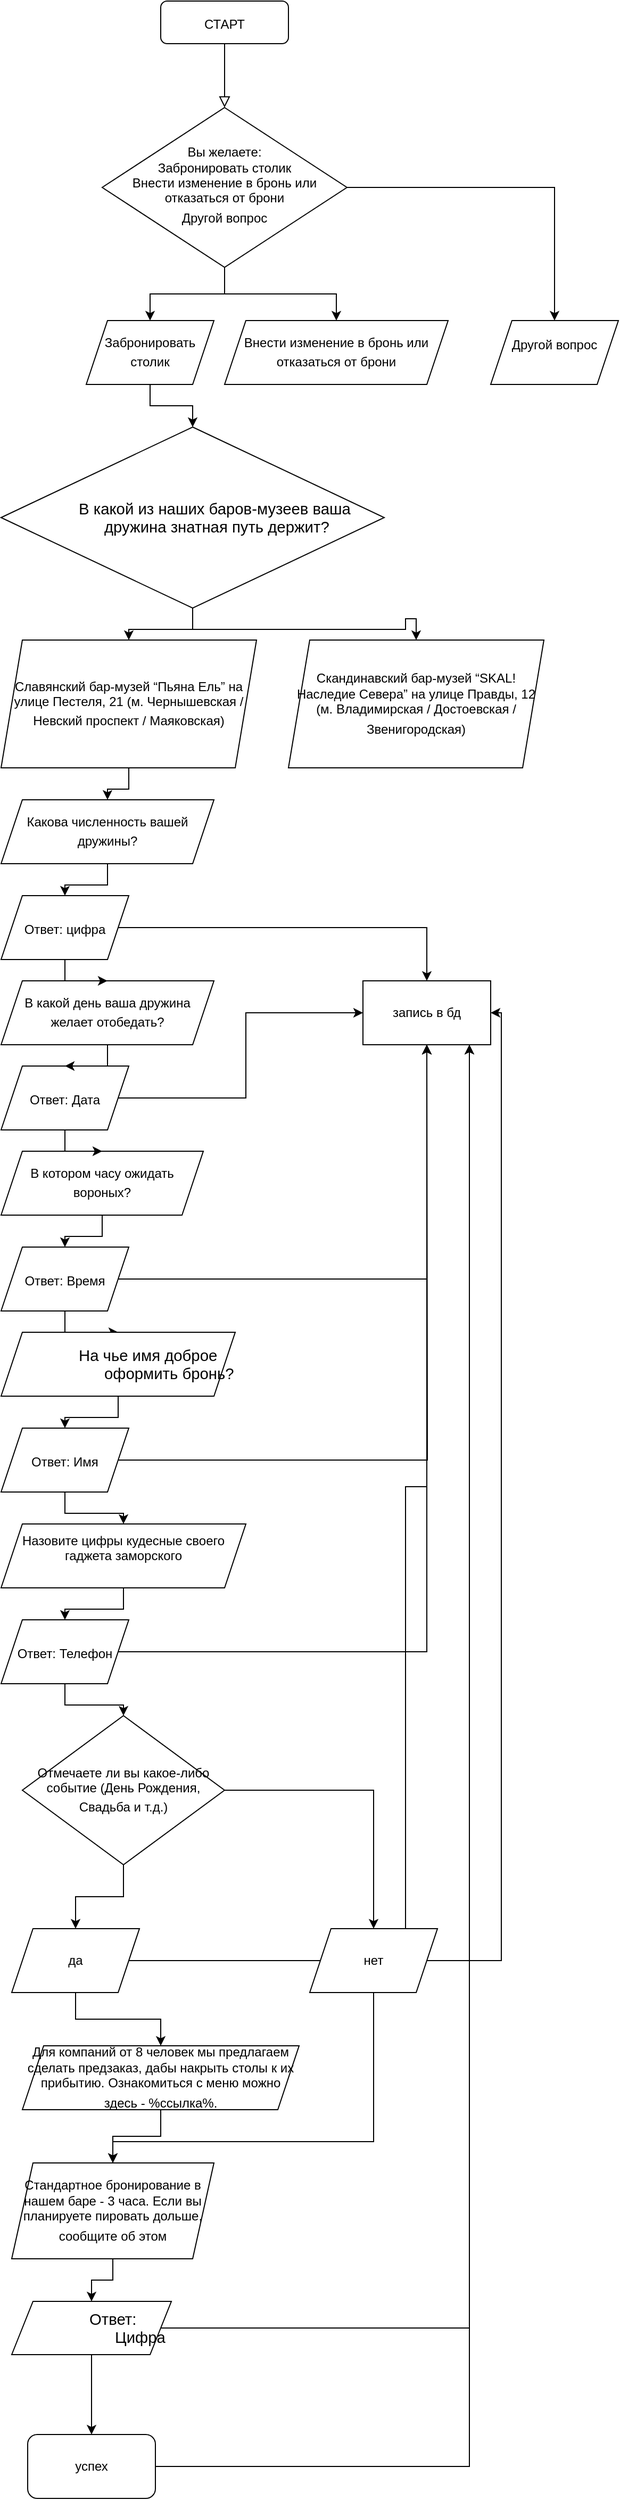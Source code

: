 <mxfile version="21.3.2" type="github">
  <diagram id="C5RBs43oDa-KdzZeNtuy" name="Page-1">
    <mxGraphModel dx="954" dy="616" grid="1" gridSize="10" guides="1" tooltips="1" connect="1" arrows="1" fold="1" page="1" pageScale="1" pageWidth="827" pageHeight="1169" math="0" shadow="0">
      <root>
        <mxCell id="WIyWlLk6GJQsqaUBKTNV-0" />
        <mxCell id="WIyWlLk6GJQsqaUBKTNV-1" parent="WIyWlLk6GJQsqaUBKTNV-0" />
        <mxCell id="WIyWlLk6GJQsqaUBKTNV-2" value="" style="rounded=0;html=1;jettySize=auto;orthogonalLoop=1;fontSize=11;endArrow=block;endFill=0;endSize=8;strokeWidth=1;shadow=0;labelBackgroundColor=none;edgeStyle=orthogonalEdgeStyle;" parent="WIyWlLk6GJQsqaUBKTNV-1" source="WIyWlLk6GJQsqaUBKTNV-3" target="WIyWlLk6GJQsqaUBKTNV-6" edge="1">
          <mxGeometry relative="1" as="geometry" />
        </mxCell>
        <mxCell id="WIyWlLk6GJQsqaUBKTNV-3" value="СТАРТ&lt;span style=&quot;font-size: medium; text-align: start;&quot;&gt;&lt;/span&gt;" style="rounded=1;whiteSpace=wrap;html=1;fontSize=12;glass=0;strokeWidth=1;shadow=0;" parent="WIyWlLk6GJQsqaUBKTNV-1" vertex="1">
          <mxGeometry x="160" y="80" width="120" height="40" as="geometry" />
        </mxCell>
        <mxCell id="aU7_cbtDEvk05i0n9Riy-11" value="" style="edgeStyle=orthogonalEdgeStyle;rounded=0;orthogonalLoop=1;jettySize=auto;html=1;" edge="1" parent="WIyWlLk6GJQsqaUBKTNV-1" source="WIyWlLk6GJQsqaUBKTNV-6" target="aU7_cbtDEvk05i0n9Riy-9">
          <mxGeometry relative="1" as="geometry" />
        </mxCell>
        <mxCell id="aU7_cbtDEvk05i0n9Riy-15" style="edgeStyle=orthogonalEdgeStyle;rounded=0;orthogonalLoop=1;jettySize=auto;html=1;entryX=0.5;entryY=0;entryDx=0;entryDy=0;" edge="1" parent="WIyWlLk6GJQsqaUBKTNV-1" source="WIyWlLk6GJQsqaUBKTNV-6" target="aU7_cbtDEvk05i0n9Riy-14">
          <mxGeometry relative="1" as="geometry" />
        </mxCell>
        <mxCell id="aU7_cbtDEvk05i0n9Riy-16" style="edgeStyle=orthogonalEdgeStyle;rounded=0;orthogonalLoop=1;jettySize=auto;html=1;" edge="1" parent="WIyWlLk6GJQsqaUBKTNV-1" source="WIyWlLk6GJQsqaUBKTNV-6" target="aU7_cbtDEvk05i0n9Riy-13">
          <mxGeometry relative="1" as="geometry" />
        </mxCell>
        <mxCell id="WIyWlLk6GJQsqaUBKTNV-6" value="Вы желаете:&lt;br&gt;Забронировать столик&lt;br&gt;Внести изменение в бронь или отказаться от брони&lt;br&gt;Другой вопрос&lt;span style=&quot;font-size: medium; text-align: start;&quot;&gt;&lt;/span&gt;" style="rhombus;whiteSpace=wrap;html=1;shadow=0;fontFamily=Helvetica;fontSize=12;align=center;strokeWidth=1;spacing=6;spacingTop=-4;" parent="WIyWlLk6GJQsqaUBKTNV-1" vertex="1">
          <mxGeometry x="105" y="180" width="230" height="150" as="geometry" />
        </mxCell>
        <mxCell id="aU7_cbtDEvk05i0n9Riy-20" style="edgeStyle=orthogonalEdgeStyle;rounded=0;orthogonalLoop=1;jettySize=auto;html=1;" edge="1" parent="WIyWlLk6GJQsqaUBKTNV-1" source="aU7_cbtDEvk05i0n9Riy-9" target="aU7_cbtDEvk05i0n9Riy-19">
          <mxGeometry relative="1" as="geometry" />
        </mxCell>
        <mxCell id="aU7_cbtDEvk05i0n9Riy-9" value="Забронировать столик&lt;span style=&quot;font-size: medium; text-align: start;&quot;&gt;&lt;/span&gt;" style="shape=parallelogram;perimeter=parallelogramPerimeter;whiteSpace=wrap;html=1;fixedSize=1;" vertex="1" parent="WIyWlLk6GJQsqaUBKTNV-1">
          <mxGeometry x="90" y="380" width="120" height="60" as="geometry" />
        </mxCell>
        <mxCell id="aU7_cbtDEvk05i0n9Riy-13" value="Другой вопрос&lt;br&gt;&lt;br&gt;&lt;span style=&quot;font-size: medium; text-align: start;&quot;&gt;&lt;/span&gt;" style="shape=parallelogram;perimeter=parallelogramPerimeter;whiteSpace=wrap;html=1;fixedSize=1;" vertex="1" parent="WIyWlLk6GJQsqaUBKTNV-1">
          <mxGeometry x="470" y="380" width="120" height="60" as="geometry" />
        </mxCell>
        <mxCell id="aU7_cbtDEvk05i0n9Riy-14" value="Внести изменение в бронь или отказаться от брони&lt;span style=&quot;font-size: medium; text-align: start;&quot;&gt;&lt;/span&gt;" style="shape=parallelogram;perimeter=parallelogramPerimeter;whiteSpace=wrap;html=1;fixedSize=1;" vertex="1" parent="WIyWlLk6GJQsqaUBKTNV-1">
          <mxGeometry x="220" y="380" width="210" height="60" as="geometry" />
        </mxCell>
        <mxCell id="aU7_cbtDEvk05i0n9Riy-23" style="edgeStyle=orthogonalEdgeStyle;rounded=0;orthogonalLoop=1;jettySize=auto;html=1;" edge="1" parent="WIyWlLk6GJQsqaUBKTNV-1" source="aU7_cbtDEvk05i0n9Riy-19" target="aU7_cbtDEvk05i0n9Riy-21">
          <mxGeometry relative="1" as="geometry" />
        </mxCell>
        <mxCell id="aU7_cbtDEvk05i0n9Riy-24" style="edgeStyle=orthogonalEdgeStyle;rounded=0;orthogonalLoop=1;jettySize=auto;html=1;" edge="1" parent="WIyWlLk6GJQsqaUBKTNV-1" source="aU7_cbtDEvk05i0n9Riy-19" target="aU7_cbtDEvk05i0n9Riy-22">
          <mxGeometry relative="1" as="geometry" />
        </mxCell>
        <mxCell id="aU7_cbtDEvk05i0n9Riy-19" value="&lt;p style=&quot;margin: 0cm 0cm 0cm 72pt; line-height: 16.867px; font-size: 11pt; font-family: Arial, sans-serif; text-align: start; text-indent: -18pt;&quot; class=&quot;MsoNormal&quot;&gt;&lt;span lang=&quot;ru&quot;&gt;В какой из наших баров-музеев ваша дружина знатная путь держит?&lt;/span&gt;&lt;/p&gt;" style="rhombus;whiteSpace=wrap;html=1;" vertex="1" parent="WIyWlLk6GJQsqaUBKTNV-1">
          <mxGeometry x="10" y="480" width="360" height="170" as="geometry" />
        </mxCell>
        <mxCell id="aU7_cbtDEvk05i0n9Riy-50" value="" style="edgeStyle=orthogonalEdgeStyle;rounded=0;orthogonalLoop=1;jettySize=auto;html=1;" edge="1" parent="WIyWlLk6GJQsqaUBKTNV-1" source="aU7_cbtDEvk05i0n9Riy-21" target="aU7_cbtDEvk05i0n9Riy-34">
          <mxGeometry relative="1" as="geometry" />
        </mxCell>
        <mxCell id="aU7_cbtDEvk05i0n9Riy-21" value="Славянский бар-музей “Пьяна Ель” на улице Пестеля, 21 (м. Чернышевская / Невский проспект / Маяковская)&lt;span style=&quot;font-size: medium; text-align: start;&quot;&gt;&lt;/span&gt;" style="shape=parallelogram;perimeter=parallelogramPerimeter;whiteSpace=wrap;html=1;fixedSize=1;" vertex="1" parent="WIyWlLk6GJQsqaUBKTNV-1">
          <mxGeometry x="10" y="680" width="240" height="120" as="geometry" />
        </mxCell>
        <mxCell id="aU7_cbtDEvk05i0n9Riy-22" value="Скандинавский бар-музей “SKAL! Наследие Севера” на улице Правды, 12 (м. Владимирская / Достоевская / Звенигородская)&lt;span style=&quot;font-size: medium; text-align: start;&quot;&gt;&lt;/span&gt;" style="shape=parallelogram;perimeter=parallelogramPerimeter;whiteSpace=wrap;html=1;fixedSize=1;" vertex="1" parent="WIyWlLk6GJQsqaUBKTNV-1">
          <mxGeometry x="280" y="680" width="240" height="120" as="geometry" />
        </mxCell>
        <mxCell id="aU7_cbtDEvk05i0n9Riy-39" style="edgeStyle=orthogonalEdgeStyle;rounded=0;orthogonalLoop=1;jettySize=auto;html=1;" edge="1" parent="WIyWlLk6GJQsqaUBKTNV-1" source="aU7_cbtDEvk05i0n9Riy-29" target="aU7_cbtDEvk05i0n9Riy-36">
          <mxGeometry relative="1" as="geometry" />
        </mxCell>
        <mxCell id="aU7_cbtDEvk05i0n9Riy-72" style="edgeStyle=orthogonalEdgeStyle;rounded=0;orthogonalLoop=1;jettySize=auto;html=1;" edge="1" parent="WIyWlLk6GJQsqaUBKTNV-1" source="aU7_cbtDEvk05i0n9Riy-29" target="aU7_cbtDEvk05i0n9Riy-69">
          <mxGeometry relative="1" as="geometry" />
        </mxCell>
        <mxCell id="aU7_cbtDEvk05i0n9Riy-29" value="Ответ: Время&lt;span style=&quot;font-size: medium; text-align: start;&quot;&gt;&lt;/span&gt;" style="shape=parallelogram;perimeter=parallelogramPerimeter;whiteSpace=wrap;html=1;fixedSize=1;" vertex="1" parent="WIyWlLk6GJQsqaUBKTNV-1">
          <mxGeometry x="10" y="1250" width="120" height="60" as="geometry" />
        </mxCell>
        <mxCell id="aU7_cbtDEvk05i0n9Riy-38" style="edgeStyle=orthogonalEdgeStyle;rounded=0;orthogonalLoop=1;jettySize=auto;html=1;" edge="1" parent="WIyWlLk6GJQsqaUBKTNV-1" source="aU7_cbtDEvk05i0n9Riy-30" target="aU7_cbtDEvk05i0n9Riy-29">
          <mxGeometry relative="1" as="geometry" />
        </mxCell>
        <mxCell id="aU7_cbtDEvk05i0n9Riy-30" value="В котором часу ожидать вороных?&lt;span style=&quot;font-size: medium; text-align: start;&quot;&gt;&lt;/span&gt;" style="shape=parallelogram;perimeter=parallelogramPerimeter;whiteSpace=wrap;html=1;fixedSize=1;" vertex="1" parent="WIyWlLk6GJQsqaUBKTNV-1">
          <mxGeometry x="10" y="1160" width="190" height="60" as="geometry" />
        </mxCell>
        <mxCell id="aU7_cbtDEvk05i0n9Riy-41" style="edgeStyle=orthogonalEdgeStyle;rounded=0;orthogonalLoop=1;jettySize=auto;html=1;" edge="1" parent="WIyWlLk6GJQsqaUBKTNV-1" source="aU7_cbtDEvk05i0n9Riy-31" target="aU7_cbtDEvk05i0n9Riy-30">
          <mxGeometry relative="1" as="geometry" />
        </mxCell>
        <mxCell id="aU7_cbtDEvk05i0n9Riy-71" style="edgeStyle=orthogonalEdgeStyle;rounded=0;orthogonalLoop=1;jettySize=auto;html=1;entryX=0;entryY=0.5;entryDx=0;entryDy=0;" edge="1" parent="WIyWlLk6GJQsqaUBKTNV-1" source="aU7_cbtDEvk05i0n9Riy-31" target="aU7_cbtDEvk05i0n9Riy-69">
          <mxGeometry relative="1" as="geometry" />
        </mxCell>
        <mxCell id="aU7_cbtDEvk05i0n9Riy-31" value="Ответ: Дата&lt;span style=&quot;font-size: medium; text-align: start;&quot;&gt;&lt;br&gt;&lt;/span&gt;" style="shape=parallelogram;perimeter=parallelogramPerimeter;whiteSpace=wrap;html=1;fixedSize=1;" vertex="1" parent="WIyWlLk6GJQsqaUBKTNV-1">
          <mxGeometry x="10" y="1080" width="120" height="60" as="geometry" />
        </mxCell>
        <mxCell id="aU7_cbtDEvk05i0n9Riy-53" value="" style="edgeStyle=orthogonalEdgeStyle;rounded=0;orthogonalLoop=1;jettySize=auto;html=1;" edge="1" parent="WIyWlLk6GJQsqaUBKTNV-1" source="aU7_cbtDEvk05i0n9Riy-32" target="aU7_cbtDEvk05i0n9Riy-31">
          <mxGeometry relative="1" as="geometry" />
        </mxCell>
        <mxCell id="aU7_cbtDEvk05i0n9Riy-32" value="В какой день ваша дружина желает отобедать?&lt;span style=&quot;font-size: medium; text-align: start;&quot;&gt;&lt;/span&gt;" style="shape=parallelogram;perimeter=parallelogramPerimeter;whiteSpace=wrap;html=1;fixedSize=1;" vertex="1" parent="WIyWlLk6GJQsqaUBKTNV-1">
          <mxGeometry x="10" y="1000" width="200" height="60" as="geometry" />
        </mxCell>
        <mxCell id="aU7_cbtDEvk05i0n9Riy-52" value="" style="edgeStyle=orthogonalEdgeStyle;rounded=0;orthogonalLoop=1;jettySize=auto;html=1;" edge="1" parent="WIyWlLk6GJQsqaUBKTNV-1" source="aU7_cbtDEvk05i0n9Riy-33" target="aU7_cbtDEvk05i0n9Riy-32">
          <mxGeometry relative="1" as="geometry" />
        </mxCell>
        <mxCell id="aU7_cbtDEvk05i0n9Riy-70" value="" style="edgeStyle=orthogonalEdgeStyle;rounded=0;orthogonalLoop=1;jettySize=auto;html=1;" edge="1" parent="WIyWlLk6GJQsqaUBKTNV-1" source="aU7_cbtDEvk05i0n9Riy-33" target="aU7_cbtDEvk05i0n9Riy-69">
          <mxGeometry relative="1" as="geometry" />
        </mxCell>
        <mxCell id="aU7_cbtDEvk05i0n9Riy-33" value="Ответ: цифра&lt;span style=&quot;font-size: medium; text-align: start;&quot;&gt;&lt;/span&gt;" style="shape=parallelogram;perimeter=parallelogramPerimeter;whiteSpace=wrap;html=1;fixedSize=1;" vertex="1" parent="WIyWlLk6GJQsqaUBKTNV-1">
          <mxGeometry x="10" y="920" width="120" height="60" as="geometry" />
        </mxCell>
        <mxCell id="aU7_cbtDEvk05i0n9Riy-51" value="" style="edgeStyle=orthogonalEdgeStyle;rounded=0;orthogonalLoop=1;jettySize=auto;html=1;" edge="1" parent="WIyWlLk6GJQsqaUBKTNV-1" source="aU7_cbtDEvk05i0n9Riy-34" target="aU7_cbtDEvk05i0n9Riy-33">
          <mxGeometry relative="1" as="geometry" />
        </mxCell>
        <mxCell id="aU7_cbtDEvk05i0n9Riy-34" value="Какова численность вашей дружины?&lt;span style=&quot;font-size: medium; text-align: start;&quot;&gt;&lt;/span&gt;" style="shape=parallelogram;perimeter=parallelogramPerimeter;whiteSpace=wrap;html=1;fixedSize=1;" vertex="1" parent="WIyWlLk6GJQsqaUBKTNV-1">
          <mxGeometry x="10" y="830" width="200" height="60" as="geometry" />
        </mxCell>
        <mxCell id="aU7_cbtDEvk05i0n9Riy-49" style="edgeStyle=orthogonalEdgeStyle;rounded=0;orthogonalLoop=1;jettySize=auto;html=1;" edge="1" parent="WIyWlLk6GJQsqaUBKTNV-1" source="aU7_cbtDEvk05i0n9Riy-35" target="aU7_cbtDEvk05i0n9Riy-45">
          <mxGeometry relative="1" as="geometry" />
        </mxCell>
        <mxCell id="aU7_cbtDEvk05i0n9Riy-73" style="edgeStyle=orthogonalEdgeStyle;rounded=0;orthogonalLoop=1;jettySize=auto;html=1;" edge="1" parent="WIyWlLk6GJQsqaUBKTNV-1" source="aU7_cbtDEvk05i0n9Riy-35">
          <mxGeometry relative="1" as="geometry">
            <mxPoint x="410" y="1060" as="targetPoint" />
          </mxGeometry>
        </mxCell>
        <mxCell id="aU7_cbtDEvk05i0n9Riy-35" value="Ответ: Имя&lt;span style=&quot;font-size: medium; text-align: start;&quot;&gt;&lt;/span&gt;" style="shape=parallelogram;perimeter=parallelogramPerimeter;whiteSpace=wrap;html=1;fixedSize=1;" vertex="1" parent="WIyWlLk6GJQsqaUBKTNV-1">
          <mxGeometry x="10" y="1420" width="120" height="60" as="geometry" />
        </mxCell>
        <mxCell id="aU7_cbtDEvk05i0n9Riy-40" style="edgeStyle=orthogonalEdgeStyle;rounded=0;orthogonalLoop=1;jettySize=auto;html=1;" edge="1" parent="WIyWlLk6GJQsqaUBKTNV-1" source="aU7_cbtDEvk05i0n9Riy-36" target="aU7_cbtDEvk05i0n9Riy-35">
          <mxGeometry relative="1" as="geometry" />
        </mxCell>
        <mxCell id="aU7_cbtDEvk05i0n9Riy-36" value="&lt;p style=&quot;margin: 0cm 0cm 0cm 72pt; line-height: 16.867px; font-size: 11pt; font-family: Arial, sans-serif; text-align: start; text-indent: -18pt;&quot; class=&quot;MsoNormal&quot;&gt;На чье имя доброе оформить бронь?&lt;br&gt;&lt;/p&gt;" style="shape=parallelogram;perimeter=parallelogramPerimeter;whiteSpace=wrap;html=1;fixedSize=1;" vertex="1" parent="WIyWlLk6GJQsqaUBKTNV-1">
          <mxGeometry x="10" y="1330" width="220" height="60" as="geometry" />
        </mxCell>
        <mxCell id="aU7_cbtDEvk05i0n9Riy-55" value="" style="edgeStyle=orthogonalEdgeStyle;rounded=0;orthogonalLoop=1;jettySize=auto;html=1;" edge="1" parent="WIyWlLk6GJQsqaUBKTNV-1" source="aU7_cbtDEvk05i0n9Riy-43" target="aU7_cbtDEvk05i0n9Riy-54">
          <mxGeometry relative="1" as="geometry" />
        </mxCell>
        <mxCell id="aU7_cbtDEvk05i0n9Riy-74" style="edgeStyle=orthogonalEdgeStyle;rounded=0;orthogonalLoop=1;jettySize=auto;html=1;" edge="1" parent="WIyWlLk6GJQsqaUBKTNV-1" source="aU7_cbtDEvk05i0n9Riy-43" target="aU7_cbtDEvk05i0n9Riy-69">
          <mxGeometry relative="1" as="geometry" />
        </mxCell>
        <mxCell id="aU7_cbtDEvk05i0n9Riy-43" value="Ответ: Телефон&lt;span style=&quot;font-size: medium; text-align: start;&quot;&gt;&lt;/span&gt;" style="shape=parallelogram;perimeter=parallelogramPerimeter;whiteSpace=wrap;html=1;fixedSize=1;" vertex="1" parent="WIyWlLk6GJQsqaUBKTNV-1">
          <mxGeometry x="10" y="1600" width="120" height="60" as="geometry" />
        </mxCell>
        <mxCell id="aU7_cbtDEvk05i0n9Riy-44" style="edgeStyle=orthogonalEdgeStyle;rounded=0;orthogonalLoop=1;jettySize=auto;html=1;" edge="1" parent="WIyWlLk6GJQsqaUBKTNV-1" source="aU7_cbtDEvk05i0n9Riy-45" target="aU7_cbtDEvk05i0n9Riy-43">
          <mxGeometry relative="1" as="geometry" />
        </mxCell>
        <mxCell id="aU7_cbtDEvk05i0n9Riy-45" value="Назовите цифры кудесные своего гаджета заморского&lt;br&gt;&lt;br&gt;&lt;span style=&quot;font-size: medium; text-align: start;&quot;&gt;&lt;/span&gt;" style="shape=parallelogram;perimeter=parallelogramPerimeter;whiteSpace=wrap;html=1;fixedSize=1;" vertex="1" parent="WIyWlLk6GJQsqaUBKTNV-1">
          <mxGeometry x="10" y="1510" width="230" height="60" as="geometry" />
        </mxCell>
        <mxCell id="aU7_cbtDEvk05i0n9Riy-64" value="" style="edgeStyle=orthogonalEdgeStyle;rounded=0;orthogonalLoop=1;jettySize=auto;html=1;" edge="1" parent="WIyWlLk6GJQsqaUBKTNV-1" source="aU7_cbtDEvk05i0n9Riy-46" target="aU7_cbtDEvk05i0n9Riy-63">
          <mxGeometry relative="1" as="geometry" />
        </mxCell>
        <mxCell id="aU7_cbtDEvk05i0n9Riy-75" style="edgeStyle=orthogonalEdgeStyle;rounded=0;orthogonalLoop=1;jettySize=auto;html=1;" edge="1" parent="WIyWlLk6GJQsqaUBKTNV-1" source="aU7_cbtDEvk05i0n9Riy-46" target="aU7_cbtDEvk05i0n9Riy-69">
          <mxGeometry relative="1" as="geometry">
            <Array as="points">
              <mxPoint x="480" y="1920" />
              <mxPoint x="480" y="1030" />
            </Array>
          </mxGeometry>
        </mxCell>
        <mxCell id="aU7_cbtDEvk05i0n9Riy-46" value="да" style="shape=parallelogram;perimeter=parallelogramPerimeter;whiteSpace=wrap;html=1;fixedSize=1;" vertex="1" parent="WIyWlLk6GJQsqaUBKTNV-1">
          <mxGeometry x="20" y="1890" width="120" height="60" as="geometry" />
        </mxCell>
        <mxCell id="aU7_cbtDEvk05i0n9Riy-56" value="" style="edgeStyle=orthogonalEdgeStyle;rounded=0;orthogonalLoop=1;jettySize=auto;html=1;" edge="1" parent="WIyWlLk6GJQsqaUBKTNV-1" source="aU7_cbtDEvk05i0n9Riy-54" target="aU7_cbtDEvk05i0n9Riy-46">
          <mxGeometry relative="1" as="geometry" />
        </mxCell>
        <mxCell id="aU7_cbtDEvk05i0n9Riy-58" style="edgeStyle=orthogonalEdgeStyle;rounded=0;orthogonalLoop=1;jettySize=auto;html=1;" edge="1" parent="WIyWlLk6GJQsqaUBKTNV-1" source="aU7_cbtDEvk05i0n9Riy-54" target="aU7_cbtDEvk05i0n9Riy-57">
          <mxGeometry relative="1" as="geometry" />
        </mxCell>
        <mxCell id="aU7_cbtDEvk05i0n9Riy-54" value="Отмечаете ли вы какое-либо событие (День Рождения, Свадьба и т.д.)&lt;span style=&quot;font-size: medium; text-align: start;&quot;&gt;&lt;/span&gt;" style="rhombus;whiteSpace=wrap;html=1;" vertex="1" parent="WIyWlLk6GJQsqaUBKTNV-1">
          <mxGeometry x="30" y="1690" width="190" height="140" as="geometry" />
        </mxCell>
        <mxCell id="aU7_cbtDEvk05i0n9Riy-66" style="edgeStyle=orthogonalEdgeStyle;rounded=0;orthogonalLoop=1;jettySize=auto;html=1;" edge="1" parent="WIyWlLk6GJQsqaUBKTNV-1" source="aU7_cbtDEvk05i0n9Riy-57" target="aU7_cbtDEvk05i0n9Riy-59">
          <mxGeometry relative="1" as="geometry">
            <Array as="points">
              <mxPoint x="360" y="2090" />
              <mxPoint x="115" y="2090" />
            </Array>
          </mxGeometry>
        </mxCell>
        <mxCell id="aU7_cbtDEvk05i0n9Riy-76" style="edgeStyle=orthogonalEdgeStyle;rounded=0;orthogonalLoop=1;jettySize=auto;html=1;" edge="1" parent="WIyWlLk6GJQsqaUBKTNV-1" source="aU7_cbtDEvk05i0n9Riy-57" target="aU7_cbtDEvk05i0n9Riy-69">
          <mxGeometry relative="1" as="geometry">
            <Array as="points">
              <mxPoint x="390" y="1475" />
              <mxPoint x="410" y="1475" />
            </Array>
          </mxGeometry>
        </mxCell>
        <mxCell id="aU7_cbtDEvk05i0n9Riy-57" value="нет&lt;br&gt;" style="shape=parallelogram;perimeter=parallelogramPerimeter;whiteSpace=wrap;html=1;fixedSize=1;" vertex="1" parent="WIyWlLk6GJQsqaUBKTNV-1">
          <mxGeometry x="300" y="1890" width="120" height="60" as="geometry" />
        </mxCell>
        <mxCell id="aU7_cbtDEvk05i0n9Riy-62" value="" style="edgeStyle=orthogonalEdgeStyle;rounded=0;orthogonalLoop=1;jettySize=auto;html=1;" edge="1" parent="WIyWlLk6GJQsqaUBKTNV-1" source="aU7_cbtDEvk05i0n9Riy-59" target="aU7_cbtDEvk05i0n9Riy-61">
          <mxGeometry relative="1" as="geometry" />
        </mxCell>
        <mxCell id="aU7_cbtDEvk05i0n9Riy-59" value="Стандартное бронирование в нашем баре - 3 часа. Если вы планируете пировать дольше, сообщите об этом&lt;span style=&quot;font-size: medium; text-align: start;&quot;&gt;&lt;/span&gt;" style="shape=parallelogram;perimeter=parallelogramPerimeter;whiteSpace=wrap;html=1;fixedSize=1;" vertex="1" parent="WIyWlLk6GJQsqaUBKTNV-1">
          <mxGeometry x="20" y="2110" width="190" height="90" as="geometry" />
        </mxCell>
        <mxCell id="aU7_cbtDEvk05i0n9Riy-68" value="" style="edgeStyle=orthogonalEdgeStyle;rounded=0;orthogonalLoop=1;jettySize=auto;html=1;" edge="1" parent="WIyWlLk6GJQsqaUBKTNV-1" source="aU7_cbtDEvk05i0n9Riy-61" target="aU7_cbtDEvk05i0n9Riy-67">
          <mxGeometry relative="1" as="geometry" />
        </mxCell>
        <mxCell id="aU7_cbtDEvk05i0n9Riy-77" style="edgeStyle=orthogonalEdgeStyle;rounded=0;orthogonalLoop=1;jettySize=auto;html=1;" edge="1" parent="WIyWlLk6GJQsqaUBKTNV-1" source="aU7_cbtDEvk05i0n9Riy-61" target="aU7_cbtDEvk05i0n9Riy-69">
          <mxGeometry relative="1" as="geometry">
            <Array as="points">
              <mxPoint x="450" y="2265" />
            </Array>
          </mxGeometry>
        </mxCell>
        <mxCell id="aU7_cbtDEvk05i0n9Riy-61" value="&lt;p style=&quot;margin: 0cm 0cm 0cm 72pt; line-height: 16.867px; font-size: 11pt; font-family: Arial, sans-serif; text-align: start; text-indent: -18pt;&quot; class=&quot;MsoNormal&quot;&gt;&lt;span lang=&quot;ru&quot;&gt;Ответ: Цифра&lt;/span&gt;&lt;/p&gt;" style="shape=parallelogram;perimeter=parallelogramPerimeter;whiteSpace=wrap;html=1;fixedSize=1;" vertex="1" parent="WIyWlLk6GJQsqaUBKTNV-1">
          <mxGeometry x="20" y="2240" width="150" height="50" as="geometry" />
        </mxCell>
        <mxCell id="aU7_cbtDEvk05i0n9Riy-65" value="" style="edgeStyle=orthogonalEdgeStyle;rounded=0;orthogonalLoop=1;jettySize=auto;html=1;" edge="1" parent="WIyWlLk6GJQsqaUBKTNV-1" source="aU7_cbtDEvk05i0n9Riy-63" target="aU7_cbtDEvk05i0n9Riy-59">
          <mxGeometry relative="1" as="geometry" />
        </mxCell>
        <mxCell id="aU7_cbtDEvk05i0n9Riy-63" value="Для компаний от 8 человек мы предлагаем сделать предзаказ, дабы накрыть столы к их прибытию. Ознакомиться с меню можно здесь - %ссылка%.&lt;span style=&quot;font-size: medium; text-align: start;&quot;&gt;&lt;/span&gt;" style="shape=parallelogram;perimeter=parallelogramPerimeter;whiteSpace=wrap;html=1;fixedSize=1;" vertex="1" parent="WIyWlLk6GJQsqaUBKTNV-1">
          <mxGeometry x="30" y="2000" width="260" height="60" as="geometry" />
        </mxCell>
        <mxCell id="aU7_cbtDEvk05i0n9Riy-78" style="edgeStyle=orthogonalEdgeStyle;rounded=0;orthogonalLoop=1;jettySize=auto;html=1;" edge="1" parent="WIyWlLk6GJQsqaUBKTNV-1" source="aU7_cbtDEvk05i0n9Riy-67" target="aU7_cbtDEvk05i0n9Riy-69">
          <mxGeometry relative="1" as="geometry">
            <Array as="points">
              <mxPoint x="450" y="2395" />
            </Array>
          </mxGeometry>
        </mxCell>
        <mxCell id="aU7_cbtDEvk05i0n9Riy-67" value="успех" style="rounded=1;whiteSpace=wrap;html=1;" vertex="1" parent="WIyWlLk6GJQsqaUBKTNV-1">
          <mxGeometry x="35" y="2365" width="120" height="60" as="geometry" />
        </mxCell>
        <mxCell id="aU7_cbtDEvk05i0n9Riy-69" value="запись в бд&lt;br&gt;" style="whiteSpace=wrap;html=1;" vertex="1" parent="WIyWlLk6GJQsqaUBKTNV-1">
          <mxGeometry x="350" y="1000" width="120" height="60" as="geometry" />
        </mxCell>
      </root>
    </mxGraphModel>
  </diagram>
</mxfile>
